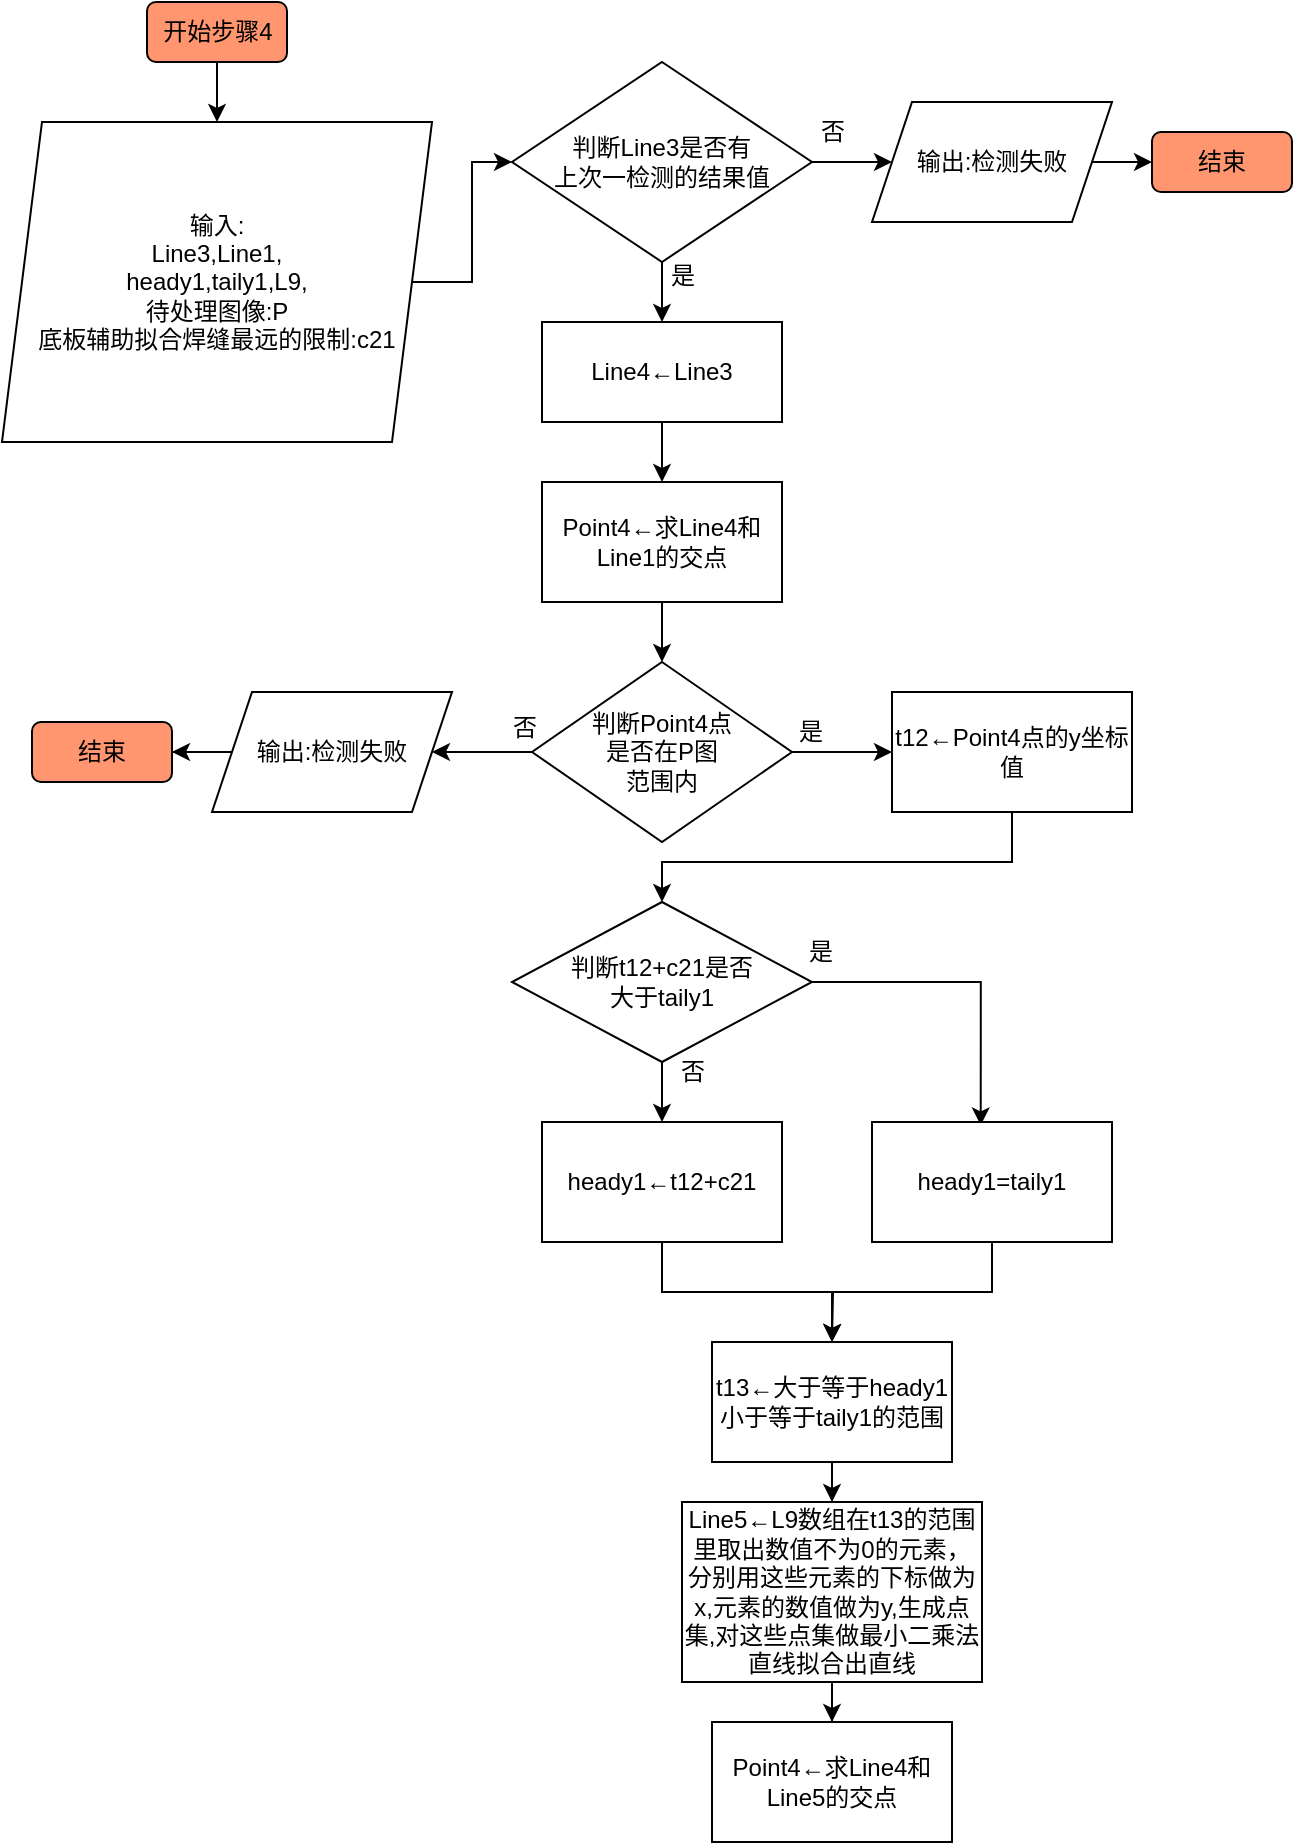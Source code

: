 <mxfile version="20.8.13" type="github">
  <diagram name="第 1 页" id="ky6sXhOoMXjFPSxuL51x">
    <mxGraphModel dx="875" dy="484" grid="1" gridSize="10" guides="1" tooltips="1" connect="1" arrows="1" fold="1" page="1" pageScale="1" pageWidth="827" pageHeight="1169" math="0" shadow="0">
      <root>
        <mxCell id="0" />
        <mxCell id="1" parent="0" />
        <mxCell id="N_SWokO5YmBbSC5TEUTF-3" value="" style="edgeStyle=orthogonalEdgeStyle;rounded=0;orthogonalLoop=1;jettySize=auto;html=1;" edge="1" parent="1" source="N_SWokO5YmBbSC5TEUTF-1" target="N_SWokO5YmBbSC5TEUTF-2">
          <mxGeometry relative="1" as="geometry" />
        </mxCell>
        <mxCell id="N_SWokO5YmBbSC5TEUTF-1" value="开始步骤4" style="rounded=1;whiteSpace=wrap;html=1;fillColor=#FF9670;" vertex="1" parent="1">
          <mxGeometry x="77.5" y="10" width="70" height="30" as="geometry" />
        </mxCell>
        <mxCell id="N_SWokO5YmBbSC5TEUTF-5" style="edgeStyle=orthogonalEdgeStyle;rounded=0;orthogonalLoop=1;jettySize=auto;html=1;entryX=0;entryY=0.5;entryDx=0;entryDy=0;" edge="1" parent="1" source="N_SWokO5YmBbSC5TEUTF-2" target="N_SWokO5YmBbSC5TEUTF-4">
          <mxGeometry relative="1" as="geometry" />
        </mxCell>
        <mxCell id="N_SWokO5YmBbSC5TEUTF-2" value="输入:&lt;br&gt;Line3,Line1,&lt;br&gt;heady1,taily1,L9,&lt;br&gt;待处理图像:P&lt;br&gt;底板辅助拟合焊缝最远的限制:c21" style="shape=parallelogram;perimeter=parallelogramPerimeter;whiteSpace=wrap;html=1;fixedSize=1;" vertex="1" parent="1">
          <mxGeometry x="5" y="70" width="215" height="160" as="geometry" />
        </mxCell>
        <mxCell id="N_SWokO5YmBbSC5TEUTF-7" value="" style="edgeStyle=orthogonalEdgeStyle;rounded=0;orthogonalLoop=1;jettySize=auto;html=1;" edge="1" parent="1" source="N_SWokO5YmBbSC5TEUTF-4" target="N_SWokO5YmBbSC5TEUTF-6">
          <mxGeometry relative="1" as="geometry" />
        </mxCell>
        <mxCell id="N_SWokO5YmBbSC5TEUTF-10" style="edgeStyle=orthogonalEdgeStyle;rounded=0;orthogonalLoop=1;jettySize=auto;html=1;exitX=1;exitY=0.5;exitDx=0;exitDy=0;" edge="1" parent="1" source="N_SWokO5YmBbSC5TEUTF-4" target="N_SWokO5YmBbSC5TEUTF-9">
          <mxGeometry relative="1" as="geometry" />
        </mxCell>
        <mxCell id="N_SWokO5YmBbSC5TEUTF-4" value="判断Line3是否有&lt;br&gt;上次一检测的结果值" style="rhombus;whiteSpace=wrap;html=1;" vertex="1" parent="1">
          <mxGeometry x="260" y="40" width="150" height="100" as="geometry" />
        </mxCell>
        <mxCell id="N_SWokO5YmBbSC5TEUTF-16" style="edgeStyle=orthogonalEdgeStyle;rounded=0;orthogonalLoop=1;jettySize=auto;html=1;exitX=0.5;exitY=1;exitDx=0;exitDy=0;entryX=0.5;entryY=0;entryDx=0;entryDy=0;" edge="1" parent="1" source="N_SWokO5YmBbSC5TEUTF-6" target="N_SWokO5YmBbSC5TEUTF-14">
          <mxGeometry relative="1" as="geometry" />
        </mxCell>
        <mxCell id="N_SWokO5YmBbSC5TEUTF-6" value="Line4←Line3" style="rounded=0;whiteSpace=wrap;html=1;" vertex="1" parent="1">
          <mxGeometry x="275" y="170" width="120" height="50" as="geometry" />
        </mxCell>
        <mxCell id="N_SWokO5YmBbSC5TEUTF-8" value="是" style="text;html=1;align=center;verticalAlign=middle;resizable=0;points=[];autosize=1;strokeColor=none;fillColor=none;" vertex="1" parent="1">
          <mxGeometry x="325" y="132" width="40" height="30" as="geometry" />
        </mxCell>
        <mxCell id="N_SWokO5YmBbSC5TEUTF-13" style="edgeStyle=orthogonalEdgeStyle;rounded=0;orthogonalLoop=1;jettySize=auto;html=1;exitX=1;exitY=0.5;exitDx=0;exitDy=0;entryX=0;entryY=0.5;entryDx=0;entryDy=0;" edge="1" parent="1" source="N_SWokO5YmBbSC5TEUTF-9" target="N_SWokO5YmBbSC5TEUTF-12">
          <mxGeometry relative="1" as="geometry" />
        </mxCell>
        <mxCell id="N_SWokO5YmBbSC5TEUTF-9" value="输出:检测失败" style="shape=parallelogram;perimeter=parallelogramPerimeter;whiteSpace=wrap;html=1;fixedSize=1;" vertex="1" parent="1">
          <mxGeometry x="440" y="60" width="120" height="60" as="geometry" />
        </mxCell>
        <mxCell id="N_SWokO5YmBbSC5TEUTF-11" value="否" style="text;html=1;align=center;verticalAlign=middle;resizable=0;points=[];autosize=1;strokeColor=none;fillColor=none;" vertex="1" parent="1">
          <mxGeometry x="400" y="60" width="40" height="30" as="geometry" />
        </mxCell>
        <mxCell id="N_SWokO5YmBbSC5TEUTF-12" value="结束" style="rounded=1;whiteSpace=wrap;html=1;fillColor=#FF9670;" vertex="1" parent="1">
          <mxGeometry x="580" y="75" width="70" height="30" as="geometry" />
        </mxCell>
        <mxCell id="N_SWokO5YmBbSC5TEUTF-19" value="" style="edgeStyle=orthogonalEdgeStyle;rounded=0;orthogonalLoop=1;jettySize=auto;html=1;" edge="1" parent="1" source="N_SWokO5YmBbSC5TEUTF-14" target="N_SWokO5YmBbSC5TEUTF-18">
          <mxGeometry relative="1" as="geometry" />
        </mxCell>
        <mxCell id="N_SWokO5YmBbSC5TEUTF-14" value="Point4←求Line4和Line1的交点" style="rounded=0;whiteSpace=wrap;html=1;" vertex="1" parent="1">
          <mxGeometry x="275" y="250" width="120" height="60" as="geometry" />
        </mxCell>
        <mxCell id="N_SWokO5YmBbSC5TEUTF-21" value="" style="edgeStyle=orthogonalEdgeStyle;rounded=0;orthogonalLoop=1;jettySize=auto;html=1;" edge="1" parent="1" source="N_SWokO5YmBbSC5TEUTF-18" target="N_SWokO5YmBbSC5TEUTF-20">
          <mxGeometry relative="1" as="geometry" />
        </mxCell>
        <mxCell id="N_SWokO5YmBbSC5TEUTF-45" value="" style="edgeStyle=orthogonalEdgeStyle;rounded=0;orthogonalLoop=1;jettySize=auto;html=1;" edge="1" parent="1" source="N_SWokO5YmBbSC5TEUTF-18" target="N_SWokO5YmBbSC5TEUTF-44">
          <mxGeometry relative="1" as="geometry" />
        </mxCell>
        <mxCell id="N_SWokO5YmBbSC5TEUTF-18" value="判断Point4点&lt;br&gt;是否在P图&lt;br&gt;范围内" style="rhombus;whiteSpace=wrap;html=1;" vertex="1" parent="1">
          <mxGeometry x="270" y="340" width="130" height="90" as="geometry" />
        </mxCell>
        <mxCell id="N_SWokO5YmBbSC5TEUTF-24" value="" style="edgeStyle=orthogonalEdgeStyle;rounded=0;orthogonalLoop=1;jettySize=auto;html=1;" edge="1" parent="1" source="N_SWokO5YmBbSC5TEUTF-20" target="N_SWokO5YmBbSC5TEUTF-23">
          <mxGeometry relative="1" as="geometry" />
        </mxCell>
        <mxCell id="N_SWokO5YmBbSC5TEUTF-20" value="输出:检测失败" style="shape=parallelogram;perimeter=parallelogramPerimeter;whiteSpace=wrap;html=1;fixedSize=1;" vertex="1" parent="1">
          <mxGeometry x="110" y="355" width="120" height="60" as="geometry" />
        </mxCell>
        <mxCell id="N_SWokO5YmBbSC5TEUTF-22" value="否" style="text;html=1;align=center;verticalAlign=middle;resizable=0;points=[];autosize=1;strokeColor=none;fillColor=none;" vertex="1" parent="1">
          <mxGeometry x="246" y="358" width="40" height="30" as="geometry" />
        </mxCell>
        <mxCell id="N_SWokO5YmBbSC5TEUTF-23" value="结束" style="rounded=1;whiteSpace=wrap;html=1;fillColor=#FF9670;" vertex="1" parent="1">
          <mxGeometry x="20" y="370" width="70" height="30" as="geometry" />
        </mxCell>
        <mxCell id="N_SWokO5YmBbSC5TEUTF-31" value="" style="edgeStyle=orthogonalEdgeStyle;rounded=0;orthogonalLoop=1;jettySize=auto;html=1;" edge="1" parent="1" source="N_SWokO5YmBbSC5TEUTF-28" target="N_SWokO5YmBbSC5TEUTF-30">
          <mxGeometry relative="1" as="geometry" />
        </mxCell>
        <mxCell id="N_SWokO5YmBbSC5TEUTF-34" style="edgeStyle=orthogonalEdgeStyle;rounded=0;orthogonalLoop=1;jettySize=auto;html=1;exitX=1;exitY=0.5;exitDx=0;exitDy=0;entryX=0.453;entryY=0.028;entryDx=0;entryDy=0;entryPerimeter=0;" edge="1" parent="1" source="N_SWokO5YmBbSC5TEUTF-28" target="N_SWokO5YmBbSC5TEUTF-33">
          <mxGeometry relative="1" as="geometry" />
        </mxCell>
        <mxCell id="N_SWokO5YmBbSC5TEUTF-28" value="判断t12+c21是否&lt;br&gt;大于taily1" style="rhombus;whiteSpace=wrap;html=1;" vertex="1" parent="1">
          <mxGeometry x="260" y="460" width="150" height="80" as="geometry" />
        </mxCell>
        <mxCell id="N_SWokO5YmBbSC5TEUTF-37" style="edgeStyle=orthogonalEdgeStyle;rounded=0;orthogonalLoop=1;jettySize=auto;html=1;exitX=0.5;exitY=1;exitDx=0;exitDy=0;entryX=0.5;entryY=0;entryDx=0;entryDy=0;" edge="1" parent="1" source="N_SWokO5YmBbSC5TEUTF-30" target="N_SWokO5YmBbSC5TEUTF-36">
          <mxGeometry relative="1" as="geometry" />
        </mxCell>
        <mxCell id="N_SWokO5YmBbSC5TEUTF-30" value="heady1←t12+c21" style="rounded=0;whiteSpace=wrap;html=1;" vertex="1" parent="1">
          <mxGeometry x="275" y="570" width="120" height="60" as="geometry" />
        </mxCell>
        <mxCell id="N_SWokO5YmBbSC5TEUTF-32" value="否" style="text;html=1;align=center;verticalAlign=middle;resizable=0;points=[];autosize=1;strokeColor=none;fillColor=none;" vertex="1" parent="1">
          <mxGeometry x="330" y="530" width="40" height="30" as="geometry" />
        </mxCell>
        <mxCell id="N_SWokO5YmBbSC5TEUTF-38" style="edgeStyle=orthogonalEdgeStyle;rounded=0;orthogonalLoop=1;jettySize=auto;html=1;exitX=0.5;exitY=1;exitDx=0;exitDy=0;" edge="1" parent="1" source="N_SWokO5YmBbSC5TEUTF-33">
          <mxGeometry relative="1" as="geometry">
            <mxPoint x="420" y="680" as="targetPoint" />
          </mxGeometry>
        </mxCell>
        <mxCell id="N_SWokO5YmBbSC5TEUTF-33" value="heady1=taily1" style="rounded=0;whiteSpace=wrap;html=1;" vertex="1" parent="1">
          <mxGeometry x="440" y="570" width="120" height="60" as="geometry" />
        </mxCell>
        <mxCell id="N_SWokO5YmBbSC5TEUTF-35" value="是" style="text;html=1;align=center;verticalAlign=middle;resizable=0;points=[];autosize=1;strokeColor=none;fillColor=none;" vertex="1" parent="1">
          <mxGeometry x="394" y="470" width="40" height="30" as="geometry" />
        </mxCell>
        <mxCell id="N_SWokO5YmBbSC5TEUTF-41" value="" style="edgeStyle=orthogonalEdgeStyle;rounded=0;orthogonalLoop=1;jettySize=auto;html=1;" edge="1" parent="1" source="N_SWokO5YmBbSC5TEUTF-36" target="N_SWokO5YmBbSC5TEUTF-39">
          <mxGeometry relative="1" as="geometry" />
        </mxCell>
        <mxCell id="N_SWokO5YmBbSC5TEUTF-36" value="t13←大于等于heady1小于等于taily1的范围" style="rounded=0;whiteSpace=wrap;html=1;" vertex="1" parent="1">
          <mxGeometry x="360" y="680" width="120" height="60" as="geometry" />
        </mxCell>
        <mxCell id="N_SWokO5YmBbSC5TEUTF-43" value="" style="edgeStyle=orthogonalEdgeStyle;rounded=0;orthogonalLoop=1;jettySize=auto;html=1;" edge="1" parent="1" source="N_SWokO5YmBbSC5TEUTF-39" target="N_SWokO5YmBbSC5TEUTF-42">
          <mxGeometry relative="1" as="geometry" />
        </mxCell>
        <mxCell id="N_SWokO5YmBbSC5TEUTF-39" value="Line5←L9数组在t13的范围里取出数值不为0的元素，分别用这些元素的下标做为x,元素的数值做为y,生成点集,对这些点集做最小二乘法直线拟合出直线" style="rounded=0;whiteSpace=wrap;html=1;" vertex="1" parent="1">
          <mxGeometry x="345" y="760" width="150" height="90" as="geometry" />
        </mxCell>
        <mxCell id="N_SWokO5YmBbSC5TEUTF-42" value="Point4←求Line4和Line5的交点" style="rounded=0;whiteSpace=wrap;html=1;" vertex="1" parent="1">
          <mxGeometry x="360" y="870" width="120" height="60" as="geometry" />
        </mxCell>
        <mxCell id="N_SWokO5YmBbSC5TEUTF-47" style="edgeStyle=orthogonalEdgeStyle;rounded=0;orthogonalLoop=1;jettySize=auto;html=1;entryX=0.5;entryY=0;entryDx=0;entryDy=0;" edge="1" parent="1" source="N_SWokO5YmBbSC5TEUTF-44" target="N_SWokO5YmBbSC5TEUTF-28">
          <mxGeometry relative="1" as="geometry">
            <Array as="points">
              <mxPoint x="510" y="440" />
              <mxPoint x="335" y="440" />
            </Array>
          </mxGeometry>
        </mxCell>
        <mxCell id="N_SWokO5YmBbSC5TEUTF-44" value="t12←Point4点的y坐标值" style="rounded=0;whiteSpace=wrap;html=1;" vertex="1" parent="1">
          <mxGeometry x="450" y="355" width="120" height="60" as="geometry" />
        </mxCell>
        <mxCell id="N_SWokO5YmBbSC5TEUTF-46" value="是" style="text;html=1;align=center;verticalAlign=middle;resizable=0;points=[];autosize=1;strokeColor=none;fillColor=none;" vertex="1" parent="1">
          <mxGeometry x="389" y="360" width="40" height="30" as="geometry" />
        </mxCell>
      </root>
    </mxGraphModel>
  </diagram>
</mxfile>
